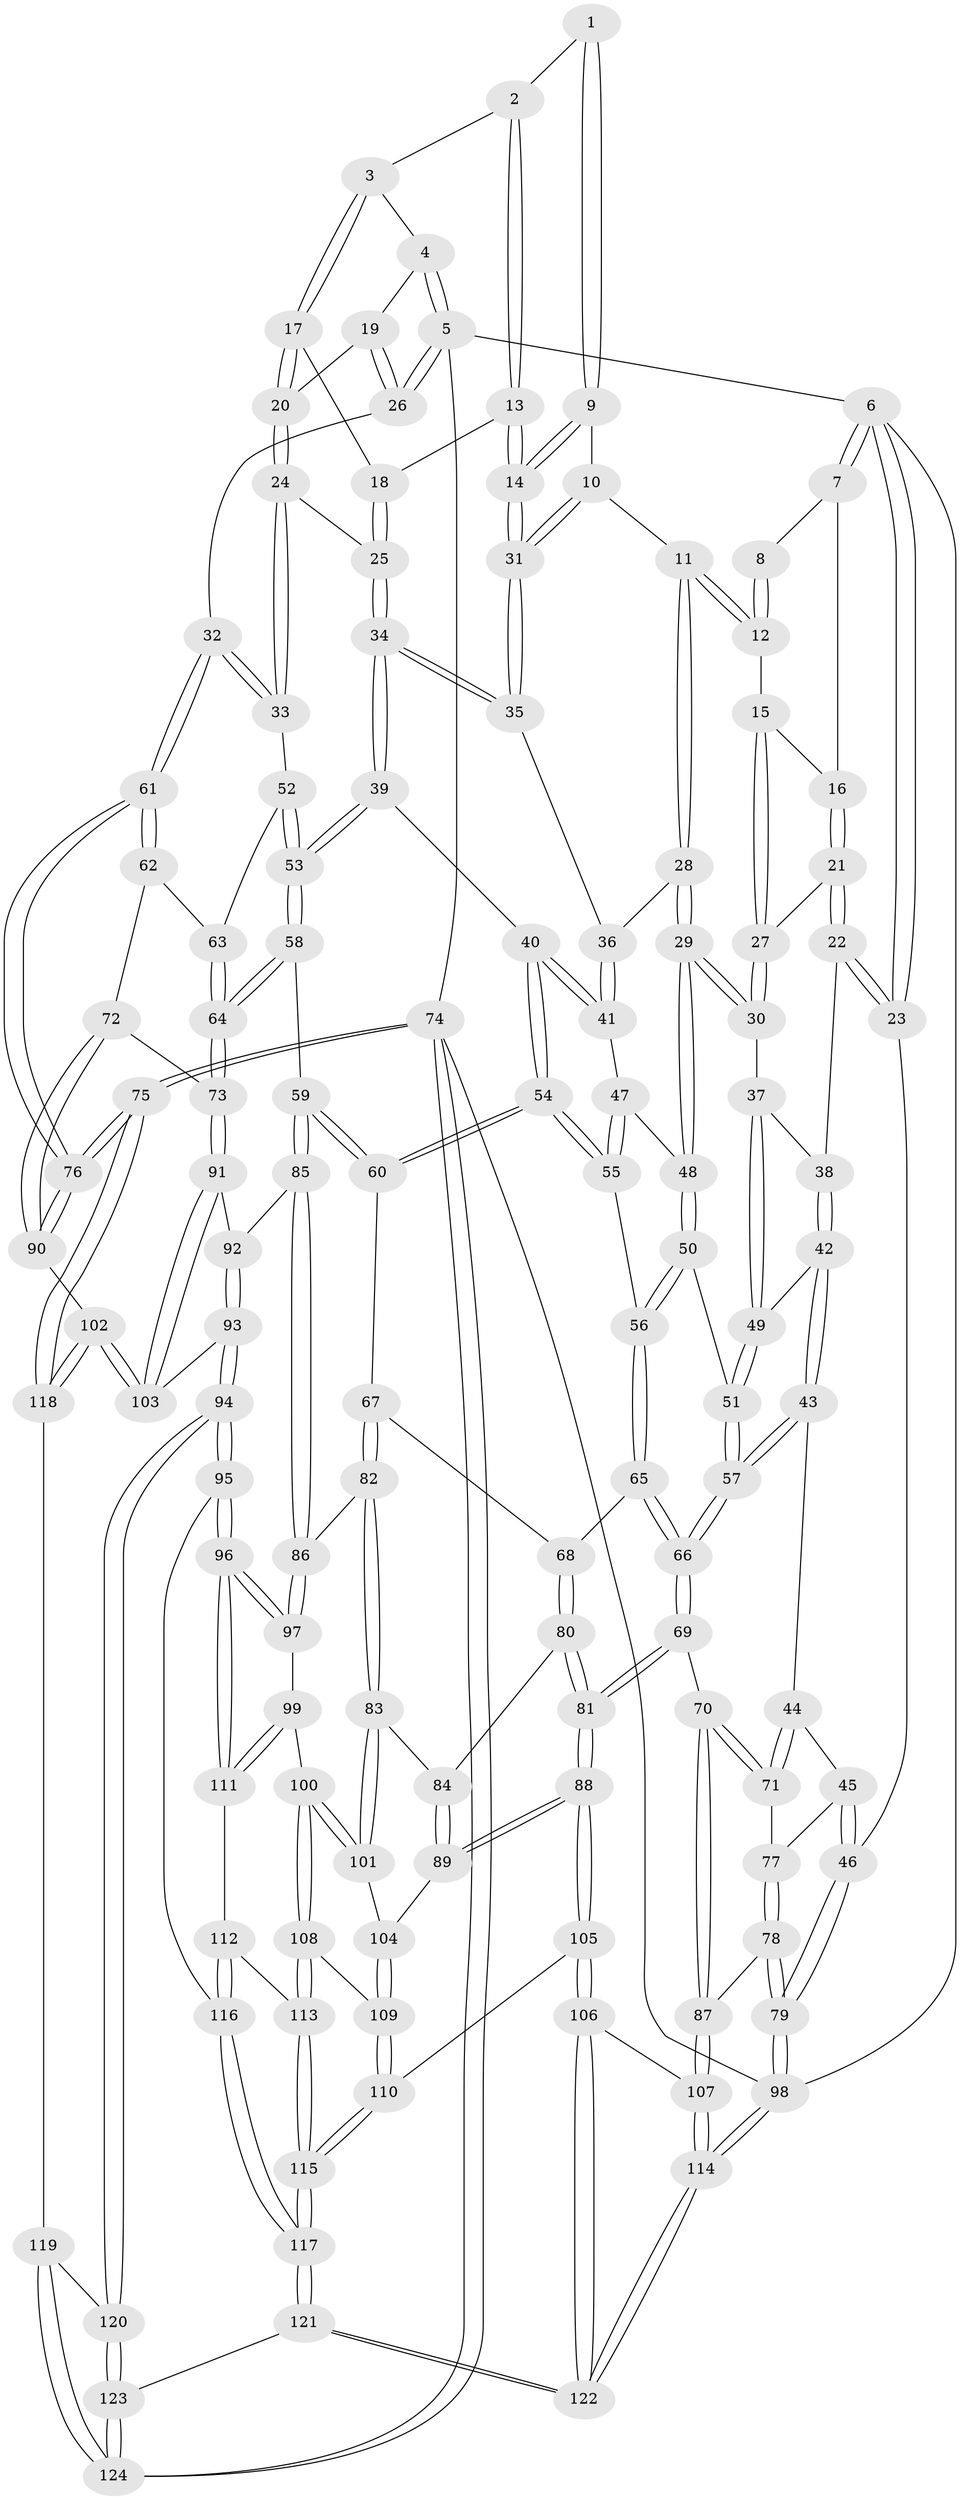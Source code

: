 // Generated by graph-tools (version 1.1) at 2025/03/03/09/25 03:03:23]
// undirected, 124 vertices, 307 edges
graph export_dot {
graph [start="1"]
  node [color=gray90,style=filled];
  1 [pos="+0.49803048138796707+0"];
  2 [pos="+0.7375064143468418+0"];
  3 [pos="+0.8332313905590987+0"];
  4 [pos="+0.922864179140045+0"];
  5 [pos="+1+0"];
  6 [pos="+0+0"];
  7 [pos="+0.2027538002173856+0"];
  8 [pos="+0.3761934233350505+0"];
  9 [pos="+0.5095200837684155+0"];
  10 [pos="+0.44337888064634934+0.16087531844668548"];
  11 [pos="+0.41085530790137226+0.17369093482147255"];
  12 [pos="+0.38404541679220994+0.15011084186856577"];
  13 [pos="+0.6184013927267232+0.15995019127548613"];
  14 [pos="+0.5994460260505684+0.17618460122220006"];
  15 [pos="+0.2576779408662492+0.13509676069019544"];
  16 [pos="+0.21168970489690836+0"];
  17 [pos="+0.788718894833525+0.03640264399116672"];
  18 [pos="+0.7624328797464147+0.09109624319119847"];
  19 [pos="+0.9164877015044105+0.16410610483216778"];
  20 [pos="+0.889929660948304+0.18142106905908562"];
  21 [pos="+0.13106286053558092+0.2209232124578633"];
  22 [pos="+0.0874514582642274+0.23115812145288966"];
  23 [pos="+0+0.0197237694994582"];
  24 [pos="+0.8220111962262108+0.314008008124308"];
  25 [pos="+0.795062348218715+0.31259277472110214"];
  26 [pos="+1+0.16905038269449885"];
  27 [pos="+0.2198488676766485+0.2098593050607891"];
  28 [pos="+0.38507676184507744+0.313124552387172"];
  29 [pos="+0.3592384396346698+0.3361746138458482"];
  30 [pos="+0.31982784795829794+0.32984648347781015"];
  31 [pos="+0.596199227091531+0.188414355958199"];
  32 [pos="+1+0.3329339992797033"];
  33 [pos="+0.9418704949347941+0.37727688674000104"];
  34 [pos="+0.7670414517139962+0.3212482342453198"];
  35 [pos="+0.6015894626815332+0.2102300236307201"];
  36 [pos="+0.5246367564609278+0.3027628914270271"];
  37 [pos="+0.2583807885262802+0.3708885754243174"];
  38 [pos="+0.10935533210059353+0.3195592015198784"];
  39 [pos="+0.7043248950978217+0.4110568322429246"];
  40 [pos="+0.6170454688530879+0.44115114543130424"];
  41 [pos="+0.5674195681889158+0.3984497033333654"];
  42 [pos="+0.08826421736793161+0.44318316948548325"];
  43 [pos="+0.06681610225770694+0.4726122886402513"];
  44 [pos="+0.03179372211022351+0.490380894299219"];
  45 [pos="+0+0.5036520704685357"];
  46 [pos="+0+0.5206255513018392"];
  47 [pos="+0.4478604615330546+0.42903169886642206"];
  48 [pos="+0.37945367995891927+0.39379908719449597"];
  49 [pos="+0.2333619443818294+0.4063952260064543"];
  50 [pos="+0.3709125449169794+0.43107830536546743"];
  51 [pos="+0.2458711983274511+0.5347596873197983"];
  52 [pos="+0.9148047560936211+0.4662205743852703"];
  53 [pos="+0.7744357918420568+0.5764800512784568"];
  54 [pos="+0.5632662527327595+0.5467216639575526"];
  55 [pos="+0.5083518522625792+0.5277896896226062"];
  56 [pos="+0.3929399318042059+0.5530354641260548"];
  57 [pos="+0.24112354420623863+0.549414324572341"];
  58 [pos="+0.7661419984429612+0.6305816896866694"];
  59 [pos="+0.6559538634879045+0.633383980315482"];
  60 [pos="+0.5689093959210527+0.5678216660842421"];
  61 [pos="+1+0.5956369753410328"];
  62 [pos="+0.9739619276297983+0.5887823588967939"];
  63 [pos="+0.9399062236590026+0.5530571277579122"];
  64 [pos="+0.796594009717947+0.6668033235302102"];
  65 [pos="+0.37620922229762105+0.5796800578836516"];
  66 [pos="+0.27227678259651394+0.6461173578409255"];
  67 [pos="+0.5148134903355165+0.6321025000082918"];
  68 [pos="+0.4729657568298403+0.6427857976464965"];
  69 [pos="+0.26509793519221475+0.6704218372331749"];
  70 [pos="+0.2603546856058154+0.6721665671026066"];
  71 [pos="+0.17314964748066589+0.6382127568611513"];
  72 [pos="+0.9314495706937433+0.6709485568347677"];
  73 [pos="+0.80196394255419+0.6768565486308609"];
  74 [pos="+1+1"];
  75 [pos="+1+1"];
  76 [pos="+1+0.8056097348785264"];
  77 [pos="+0.09884876805583305+0.6392945223328731"];
  78 [pos="+0.020800175833605713+0.7463375882490627"];
  79 [pos="+0+0.7401744251510931"];
  80 [pos="+0.46060971328286365+0.6609354462155106"];
  81 [pos="+0.28380081945255775+0.6898116305084931"];
  82 [pos="+0.5336778422377335+0.7345905982867068"];
  83 [pos="+0.5036265994230392+0.7544682031907672"];
  84 [pos="+0.45673536844666973+0.681442415287701"];
  85 [pos="+0.619062422597486+0.7153259956616207"];
  86 [pos="+0.5939009934590667+0.7418770019009969"];
  87 [pos="+0.14003571691909567+0.7759830314878822"];
  88 [pos="+0.34019214680118665+0.7642542577552067"];
  89 [pos="+0.38833833056039563+0.7563423145109366"];
  90 [pos="+1+0.7768335131327465"];
  91 [pos="+0.8012153799912688+0.7398648344767943"];
  92 [pos="+0.6476894809603049+0.7352978130765686"];
  93 [pos="+0.7395761599609938+0.8151194088139122"];
  94 [pos="+0.6849071769879135+0.8700024501777893"];
  95 [pos="+0.6674424101178156+0.8681021731827357"];
  96 [pos="+0.645301539297493+0.8427748254452737"];
  97 [pos="+0.5946771740514879+0.7449059724649464"];
  98 [pos="+0+1"];
  99 [pos="+0.5550699661249692+0.818578638388235"];
  100 [pos="+0.5019303898178545+0.7783536865959263"];
  101 [pos="+0.4940569724718856+0.7654640078857101"];
  102 [pos="+0.868940144804009+0.8286025897367639"];
  103 [pos="+0.8018011818457499+0.7731038656600238"];
  104 [pos="+0.48879374267660364+0.7671221047216334"];
  105 [pos="+0.3419309134691592+0.796905235952344"];
  106 [pos="+0.27640800092605083+0.9233153286789824"];
  107 [pos="+0.14467524569270454+0.8041078753851097"];
  108 [pos="+0.5193155824824717+0.8559309478582745"];
  109 [pos="+0.46506090222583285+0.83662505511695"];
  110 [pos="+0.4266290980930768+0.8663768035165765"];
  111 [pos="+0.556144618115386+0.8225523631053018"];
  112 [pos="+0.530483146789968+0.8653996423749456"];
  113 [pos="+0.527391588770113+0.8658155213097483"];
  114 [pos="+0+1"];
  115 [pos="+0.4568383953873743+0.9544219674647145"];
  116 [pos="+0.6112951750934731+0.8991275185974075"];
  117 [pos="+0.4408151059840528+1"];
  118 [pos="+0.8727978973153891+0.8746857244830532"];
  119 [pos="+0.8569773695580598+0.9446539680287152"];
  120 [pos="+0.7115237956216696+0.9309951547301305"];
  121 [pos="+0.43987885290980117+1"];
  122 [pos="+0.27691898865338527+1"];
  123 [pos="+0.682020077221326+1"];
  124 [pos="+0.9869449602022724+1"];
  1 -- 2;
  1 -- 9;
  1 -- 9;
  2 -- 3;
  2 -- 13;
  2 -- 13;
  3 -- 4;
  3 -- 17;
  3 -- 17;
  4 -- 5;
  4 -- 5;
  4 -- 19;
  5 -- 6;
  5 -- 26;
  5 -- 26;
  5 -- 74;
  6 -- 7;
  6 -- 7;
  6 -- 23;
  6 -- 23;
  6 -- 98;
  7 -- 8;
  7 -- 16;
  8 -- 12;
  8 -- 12;
  9 -- 10;
  9 -- 14;
  9 -- 14;
  10 -- 11;
  10 -- 31;
  10 -- 31;
  11 -- 12;
  11 -- 12;
  11 -- 28;
  11 -- 28;
  12 -- 15;
  13 -- 14;
  13 -- 14;
  13 -- 18;
  14 -- 31;
  14 -- 31;
  15 -- 16;
  15 -- 27;
  15 -- 27;
  16 -- 21;
  16 -- 21;
  17 -- 18;
  17 -- 20;
  17 -- 20;
  18 -- 25;
  18 -- 25;
  19 -- 20;
  19 -- 26;
  19 -- 26;
  20 -- 24;
  20 -- 24;
  21 -- 22;
  21 -- 22;
  21 -- 27;
  22 -- 23;
  22 -- 23;
  22 -- 38;
  23 -- 46;
  24 -- 25;
  24 -- 33;
  24 -- 33;
  25 -- 34;
  25 -- 34;
  26 -- 32;
  27 -- 30;
  27 -- 30;
  28 -- 29;
  28 -- 29;
  28 -- 36;
  29 -- 30;
  29 -- 30;
  29 -- 48;
  29 -- 48;
  30 -- 37;
  31 -- 35;
  31 -- 35;
  32 -- 33;
  32 -- 33;
  32 -- 61;
  32 -- 61;
  33 -- 52;
  34 -- 35;
  34 -- 35;
  34 -- 39;
  34 -- 39;
  35 -- 36;
  36 -- 41;
  36 -- 41;
  37 -- 38;
  37 -- 49;
  37 -- 49;
  38 -- 42;
  38 -- 42;
  39 -- 40;
  39 -- 53;
  39 -- 53;
  40 -- 41;
  40 -- 41;
  40 -- 54;
  40 -- 54;
  41 -- 47;
  42 -- 43;
  42 -- 43;
  42 -- 49;
  43 -- 44;
  43 -- 57;
  43 -- 57;
  44 -- 45;
  44 -- 71;
  44 -- 71;
  45 -- 46;
  45 -- 46;
  45 -- 77;
  46 -- 79;
  46 -- 79;
  47 -- 48;
  47 -- 55;
  47 -- 55;
  48 -- 50;
  48 -- 50;
  49 -- 51;
  49 -- 51;
  50 -- 51;
  50 -- 56;
  50 -- 56;
  51 -- 57;
  51 -- 57;
  52 -- 53;
  52 -- 53;
  52 -- 63;
  53 -- 58;
  53 -- 58;
  54 -- 55;
  54 -- 55;
  54 -- 60;
  54 -- 60;
  55 -- 56;
  56 -- 65;
  56 -- 65;
  57 -- 66;
  57 -- 66;
  58 -- 59;
  58 -- 64;
  58 -- 64;
  59 -- 60;
  59 -- 60;
  59 -- 85;
  59 -- 85;
  60 -- 67;
  61 -- 62;
  61 -- 62;
  61 -- 76;
  61 -- 76;
  62 -- 63;
  62 -- 72;
  63 -- 64;
  63 -- 64;
  64 -- 73;
  64 -- 73;
  65 -- 66;
  65 -- 66;
  65 -- 68;
  66 -- 69;
  66 -- 69;
  67 -- 68;
  67 -- 82;
  67 -- 82;
  68 -- 80;
  68 -- 80;
  69 -- 70;
  69 -- 81;
  69 -- 81;
  70 -- 71;
  70 -- 71;
  70 -- 87;
  70 -- 87;
  71 -- 77;
  72 -- 73;
  72 -- 90;
  72 -- 90;
  73 -- 91;
  73 -- 91;
  74 -- 75;
  74 -- 75;
  74 -- 124;
  74 -- 124;
  74 -- 98;
  75 -- 76;
  75 -- 76;
  75 -- 118;
  75 -- 118;
  76 -- 90;
  76 -- 90;
  77 -- 78;
  77 -- 78;
  78 -- 79;
  78 -- 79;
  78 -- 87;
  79 -- 98;
  79 -- 98;
  80 -- 81;
  80 -- 81;
  80 -- 84;
  81 -- 88;
  81 -- 88;
  82 -- 83;
  82 -- 83;
  82 -- 86;
  83 -- 84;
  83 -- 101;
  83 -- 101;
  84 -- 89;
  84 -- 89;
  85 -- 86;
  85 -- 86;
  85 -- 92;
  86 -- 97;
  86 -- 97;
  87 -- 107;
  87 -- 107;
  88 -- 89;
  88 -- 89;
  88 -- 105;
  88 -- 105;
  89 -- 104;
  90 -- 102;
  91 -- 92;
  91 -- 103;
  91 -- 103;
  92 -- 93;
  92 -- 93;
  93 -- 94;
  93 -- 94;
  93 -- 103;
  94 -- 95;
  94 -- 95;
  94 -- 120;
  94 -- 120;
  95 -- 96;
  95 -- 96;
  95 -- 116;
  96 -- 97;
  96 -- 97;
  96 -- 111;
  96 -- 111;
  97 -- 99;
  98 -- 114;
  98 -- 114;
  99 -- 100;
  99 -- 111;
  99 -- 111;
  100 -- 101;
  100 -- 101;
  100 -- 108;
  100 -- 108;
  101 -- 104;
  102 -- 103;
  102 -- 103;
  102 -- 118;
  102 -- 118;
  104 -- 109;
  104 -- 109;
  105 -- 106;
  105 -- 106;
  105 -- 110;
  106 -- 107;
  106 -- 122;
  106 -- 122;
  107 -- 114;
  107 -- 114;
  108 -- 109;
  108 -- 113;
  108 -- 113;
  109 -- 110;
  109 -- 110;
  110 -- 115;
  110 -- 115;
  111 -- 112;
  112 -- 113;
  112 -- 116;
  112 -- 116;
  113 -- 115;
  113 -- 115;
  114 -- 122;
  114 -- 122;
  115 -- 117;
  115 -- 117;
  116 -- 117;
  116 -- 117;
  117 -- 121;
  117 -- 121;
  118 -- 119;
  119 -- 120;
  119 -- 124;
  119 -- 124;
  120 -- 123;
  120 -- 123;
  121 -- 122;
  121 -- 122;
  121 -- 123;
  123 -- 124;
  123 -- 124;
}
